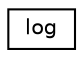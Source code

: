 digraph "Graphical Class Hierarchy"
{
 // LATEX_PDF_SIZE
  edge [fontname="Helvetica",fontsize="10",labelfontname="Helvetica",labelfontsize="10"];
  node [fontname="Helvetica",fontsize="10",shape=record];
  rankdir="LR";
  Node0 [label="log",height=0.2,width=0.4,color="black", fillcolor="white", style="filled",URL="$structlog.html",tooltip="Empty log structure."];
}

